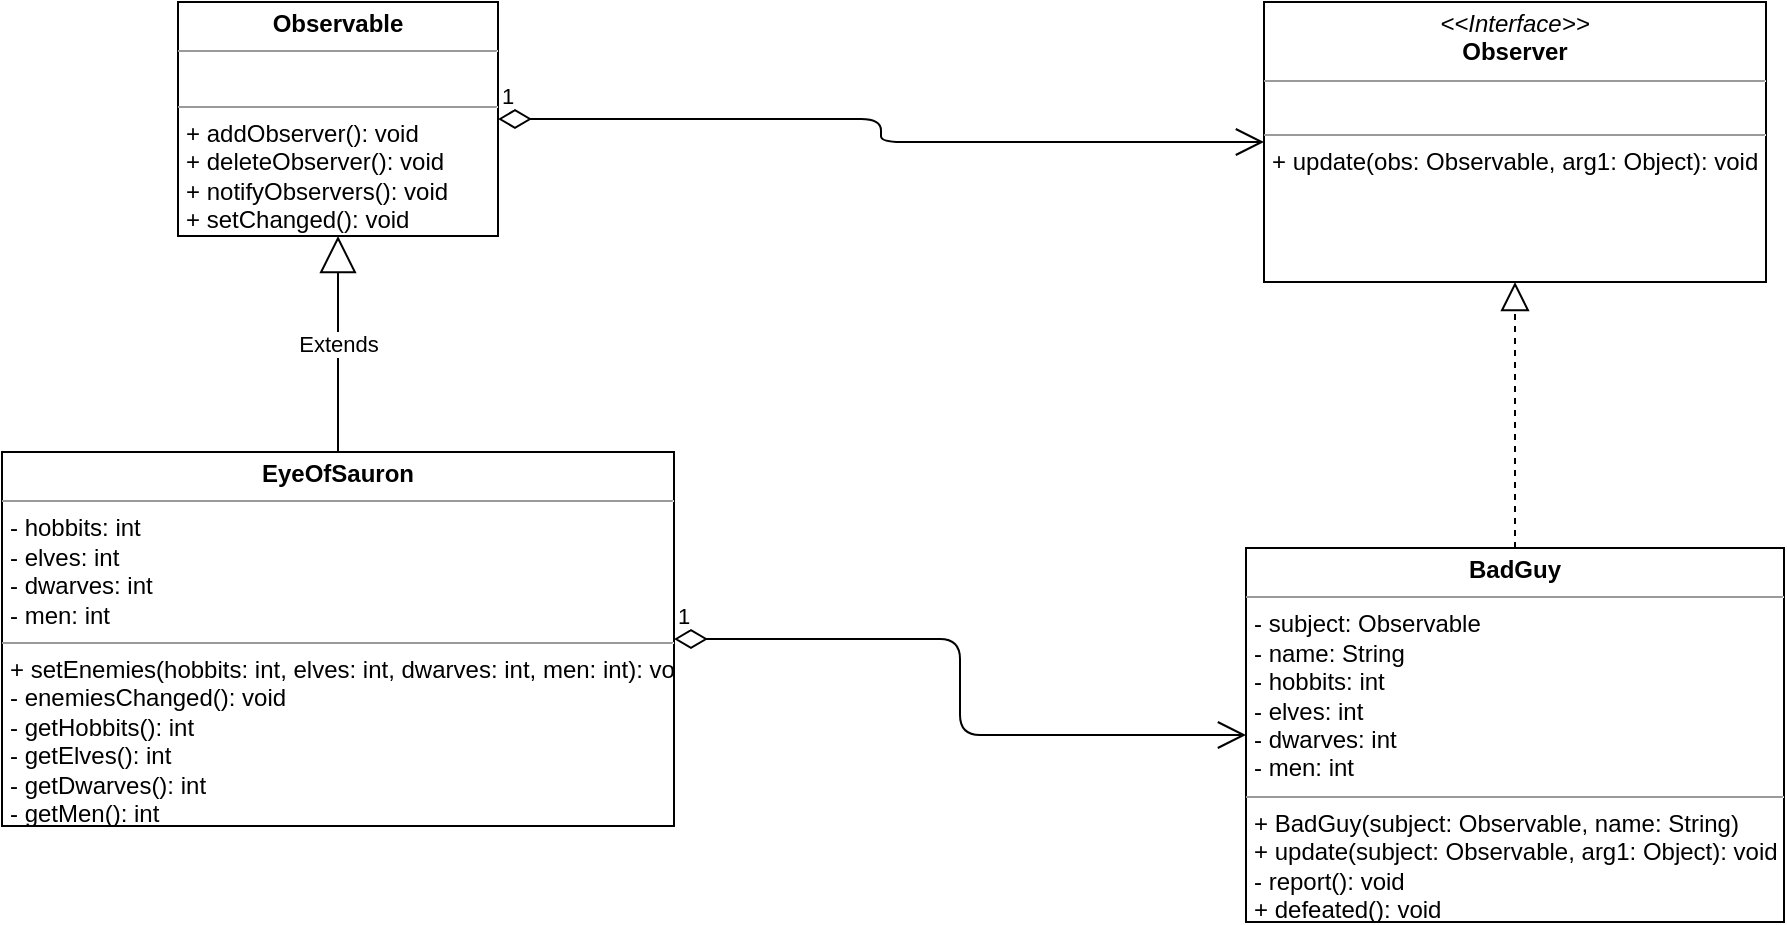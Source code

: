 <mxfile version="12.9.14" type="onedrive"><diagram id="C5RBs43oDa-KdzZeNtuy" name="Page-1"><mxGraphModel dx="1422" dy="762" grid="0" gridSize="10" guides="1" tooltips="1" connect="1" arrows="1" fold="1" page="1" pageScale="1" pageWidth="1600" pageHeight="900" background="none" math="0" shadow="0"><root><mxCell id="WIyWlLk6GJQsqaUBKTNV-0"/><mxCell id="WIyWlLk6GJQsqaUBKTNV-1" parent="WIyWlLk6GJQsqaUBKTNV-0"/><mxCell id="o6fbJazqInz5Ma2qZFia-5" value="&lt;p style=&quot;margin: 0px ; margin-top: 4px ; text-align: center&quot;&gt;&lt;b&gt;Observable&lt;/b&gt;&lt;/p&gt;&lt;hr size=&quot;1&quot;&gt;&lt;p style=&quot;margin: 0px ; margin-left: 4px&quot;&gt;&lt;br&gt;&lt;/p&gt;&lt;hr size=&quot;1&quot;&gt;&lt;p style=&quot;margin: 0px ; margin-left: 4px&quot;&gt;+ addObserver(): void&lt;/p&gt;&lt;p style=&quot;margin: 0px ; margin-left: 4px&quot;&gt;+ deleteObserver(): void&lt;/p&gt;&lt;p style=&quot;margin: 0px ; margin-left: 4px&quot;&gt;+ notifyObservers(): void&lt;/p&gt;&lt;p style=&quot;margin: 0px ; margin-left: 4px&quot;&gt;+ setChanged(): void&lt;/p&gt;" style="verticalAlign=top;align=left;overflow=fill;fontSize=12;fontFamily=Helvetica;html=1;" vertex="1" parent="WIyWlLk6GJQsqaUBKTNV-1"><mxGeometry x="296" y="216" width="160" height="117" as="geometry"/></mxCell><mxCell id="o6fbJazqInz5Ma2qZFia-6" value="&lt;p style=&quot;margin: 0px ; margin-top: 4px ; text-align: center&quot;&gt;&lt;b&gt;EyeOfSauron&lt;/b&gt;&lt;/p&gt;&lt;hr size=&quot;1&quot;&gt;&lt;p style=&quot;margin: 0px ; margin-left: 4px&quot;&gt;- hobbits: int&lt;/p&gt;&lt;p style=&quot;margin: 0px ; margin-left: 4px&quot;&gt;- elves: int&lt;/p&gt;&lt;p style=&quot;margin: 0px ; margin-left: 4px&quot;&gt;- dwarves: int&lt;/p&gt;&lt;p style=&quot;margin: 0px ; margin-left: 4px&quot;&gt;- men: int&lt;/p&gt;&lt;hr size=&quot;1&quot;&gt;&lt;p style=&quot;margin: 0px ; margin-left: 4px&quot;&gt;+ setEnemies(hobbits: int, elves: int, dwarves: int, men: int): void&lt;/p&gt;&lt;p style=&quot;margin: 0px ; margin-left: 4px&quot;&gt;- enemiesChanged(): void&lt;/p&gt;&lt;p style=&quot;margin: 0px ; margin-left: 4px&quot;&gt;- getHobbits(): int&lt;/p&gt;&lt;p style=&quot;margin: 0px ; margin-left: 4px&quot;&gt;- getElves(): int&lt;/p&gt;&lt;p style=&quot;margin: 0px ; margin-left: 4px&quot;&gt;- getDwarves(): int&lt;/p&gt;&lt;p style=&quot;margin: 0px ; margin-left: 4px&quot;&gt;- getMen(): int&lt;/p&gt;" style="verticalAlign=top;align=left;overflow=fill;fontSize=12;fontFamily=Helvetica;html=1;" vertex="1" parent="WIyWlLk6GJQsqaUBKTNV-1"><mxGeometry x="208" y="441" width="336" height="187" as="geometry"/></mxCell><mxCell id="o6fbJazqInz5Ma2qZFia-7" value="Extends" style="endArrow=block;endSize=16;endFill=0;html=1;" edge="1" parent="WIyWlLk6GJQsqaUBKTNV-1" source="o6fbJazqInz5Ma2qZFia-6" target="o6fbJazqInz5Ma2qZFia-5"><mxGeometry width="160" relative="1" as="geometry"><mxPoint x="548" y="381" as="sourcePoint"/><mxPoint x="708" y="381" as="targetPoint"/></mxGeometry></mxCell><mxCell id="o6fbJazqInz5Ma2qZFia-8" value="&lt;p style=&quot;margin: 0px ; margin-top: 4px ; text-align: center&quot;&gt;&lt;i&gt;&amp;lt;&amp;lt;Interface&amp;gt;&amp;gt;&lt;/i&gt;&lt;br&gt;&lt;b&gt;Observer&lt;/b&gt;&lt;/p&gt;&lt;hr size=&quot;1&quot;&gt;&lt;p style=&quot;margin: 0px ; margin-left: 4px&quot;&gt;&lt;br&gt;&lt;/p&gt;&lt;hr size=&quot;1&quot;&gt;&lt;p style=&quot;margin: 0px ; margin-left: 4px&quot;&gt;+ update(obs: Observable, arg1: Object): void&lt;/p&gt;" style="verticalAlign=top;align=left;overflow=fill;fontSize=12;fontFamily=Helvetica;html=1;" vertex="1" parent="WIyWlLk6GJQsqaUBKTNV-1"><mxGeometry x="839" y="216" width="251" height="140" as="geometry"/></mxCell><mxCell id="o6fbJazqInz5Ma2qZFia-11" value="&lt;p style=&quot;margin: 0px ; margin-top: 4px ; text-align: center&quot;&gt;&lt;b&gt;BadGuy&lt;/b&gt;&lt;/p&gt;&lt;hr size=&quot;1&quot;&gt;&lt;p style=&quot;margin: 0px ; margin-left: 4px&quot;&gt;- subject: Observable&lt;/p&gt;&lt;p style=&quot;margin: 0px ; margin-left: 4px&quot;&gt;- name: String&lt;/p&gt;&lt;p style=&quot;margin: 0px ; margin-left: 4px&quot;&gt;- hobbits: int&lt;/p&gt;&lt;p style=&quot;margin: 0px ; margin-left: 4px&quot;&gt;- elves: int&lt;/p&gt;&lt;p style=&quot;margin: 0px ; margin-left: 4px&quot;&gt;- dwarves: int&lt;/p&gt;&lt;p style=&quot;margin: 0px ; margin-left: 4px&quot;&gt;- men: int&lt;/p&gt;&lt;hr size=&quot;1&quot;&gt;&lt;p style=&quot;margin: 0px ; margin-left: 4px&quot;&gt;+ BadGuy(subject: Observable, name: String)&lt;/p&gt;&lt;p style=&quot;margin: 0px ; margin-left: 4px&quot;&gt;+ update(subject: Observable, arg1: Object): void&lt;/p&gt;&lt;p style=&quot;margin: 0px ; margin-left: 4px&quot;&gt;- report(): void&lt;/p&gt;&lt;p style=&quot;margin: 0px ; margin-left: 4px&quot;&gt;+ defeated(): void&lt;/p&gt;" style="verticalAlign=top;align=left;overflow=fill;fontSize=12;fontFamily=Helvetica;html=1;" vertex="1" parent="WIyWlLk6GJQsqaUBKTNV-1"><mxGeometry x="830" y="489" width="269" height="187" as="geometry"/></mxCell><mxCell id="o6fbJazqInz5Ma2qZFia-12" value="" style="endArrow=block;dashed=1;endFill=0;endSize=12;html=1;" edge="1" parent="WIyWlLk6GJQsqaUBKTNV-1" source="o6fbJazqInz5Ma2qZFia-11" target="o6fbJazqInz5Ma2qZFia-8"><mxGeometry width="160" relative="1" as="geometry"><mxPoint x="919" y="402" as="sourcePoint"/><mxPoint x="1079" y="402" as="targetPoint"/></mxGeometry></mxCell><mxCell id="o6fbJazqInz5Ma2qZFia-13" value="1" style="endArrow=open;html=1;endSize=12;startArrow=diamondThin;startSize=14;startFill=0;edgeStyle=orthogonalEdgeStyle;align=left;verticalAlign=bottom;" edge="1" parent="WIyWlLk6GJQsqaUBKTNV-1" source="o6fbJazqInz5Ma2qZFia-5" target="o6fbJazqInz5Ma2qZFia-8"><mxGeometry x="-1" y="3" relative="1" as="geometry"><mxPoint x="576" y="292" as="sourcePoint"/><mxPoint x="736" y="292" as="targetPoint"/></mxGeometry></mxCell><mxCell id="o6fbJazqInz5Ma2qZFia-14" value="1" style="endArrow=open;html=1;endSize=12;startArrow=diamondThin;startSize=14;startFill=0;edgeStyle=orthogonalEdgeStyle;align=left;verticalAlign=bottom;" edge="1" parent="WIyWlLk6GJQsqaUBKTNV-1" source="o6fbJazqInz5Ma2qZFia-6" target="o6fbJazqInz5Ma2qZFia-11"><mxGeometry x="-1" y="3" relative="1" as="geometry"><mxPoint x="692" y="463" as="sourcePoint"/><mxPoint x="852" y="463" as="targetPoint"/></mxGeometry></mxCell></root></mxGraphModel></diagram></mxfile>